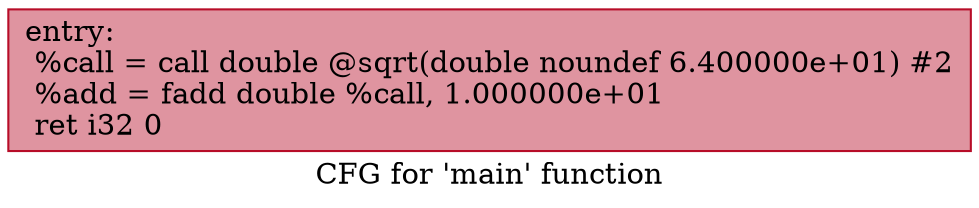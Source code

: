 digraph "CFG for 'main' function" {
	label="CFG for 'main' function";

	Node0x564f76abd920 [shape=record,color="#b70d28ff", style=filled, fillcolor="#b70d2870",label="{entry:\l  %call = call double @sqrt(double noundef 6.400000e+01) #2\l  %add = fadd double %call, 1.000000e+01\l  ret i32 0\l}"];
}
